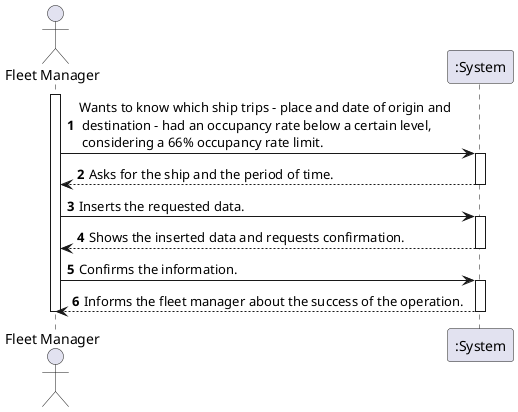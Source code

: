 @startuml
autonumber

actor "Fleet Manager" as FM
participant ":System" as S

activate FM

FM-> S:  Wants to know which ship trips – place and date of origin and \n destination – had an occupancy rate below a certain level, \n considering a 66% occupancy rate limit.
activate S
S --> FM: Asks for the ship and the period of time.
deactivate S
FM-> S: Inserts the requested data.
activate S
S --> FM: Shows the inserted data and requests confirmation.
deactivate S
FM-> S: Confirms the information.
activate S
S --> FM: Informs the fleet manager about the success of the operation.

deactivate S
deactivate FM
@enduml